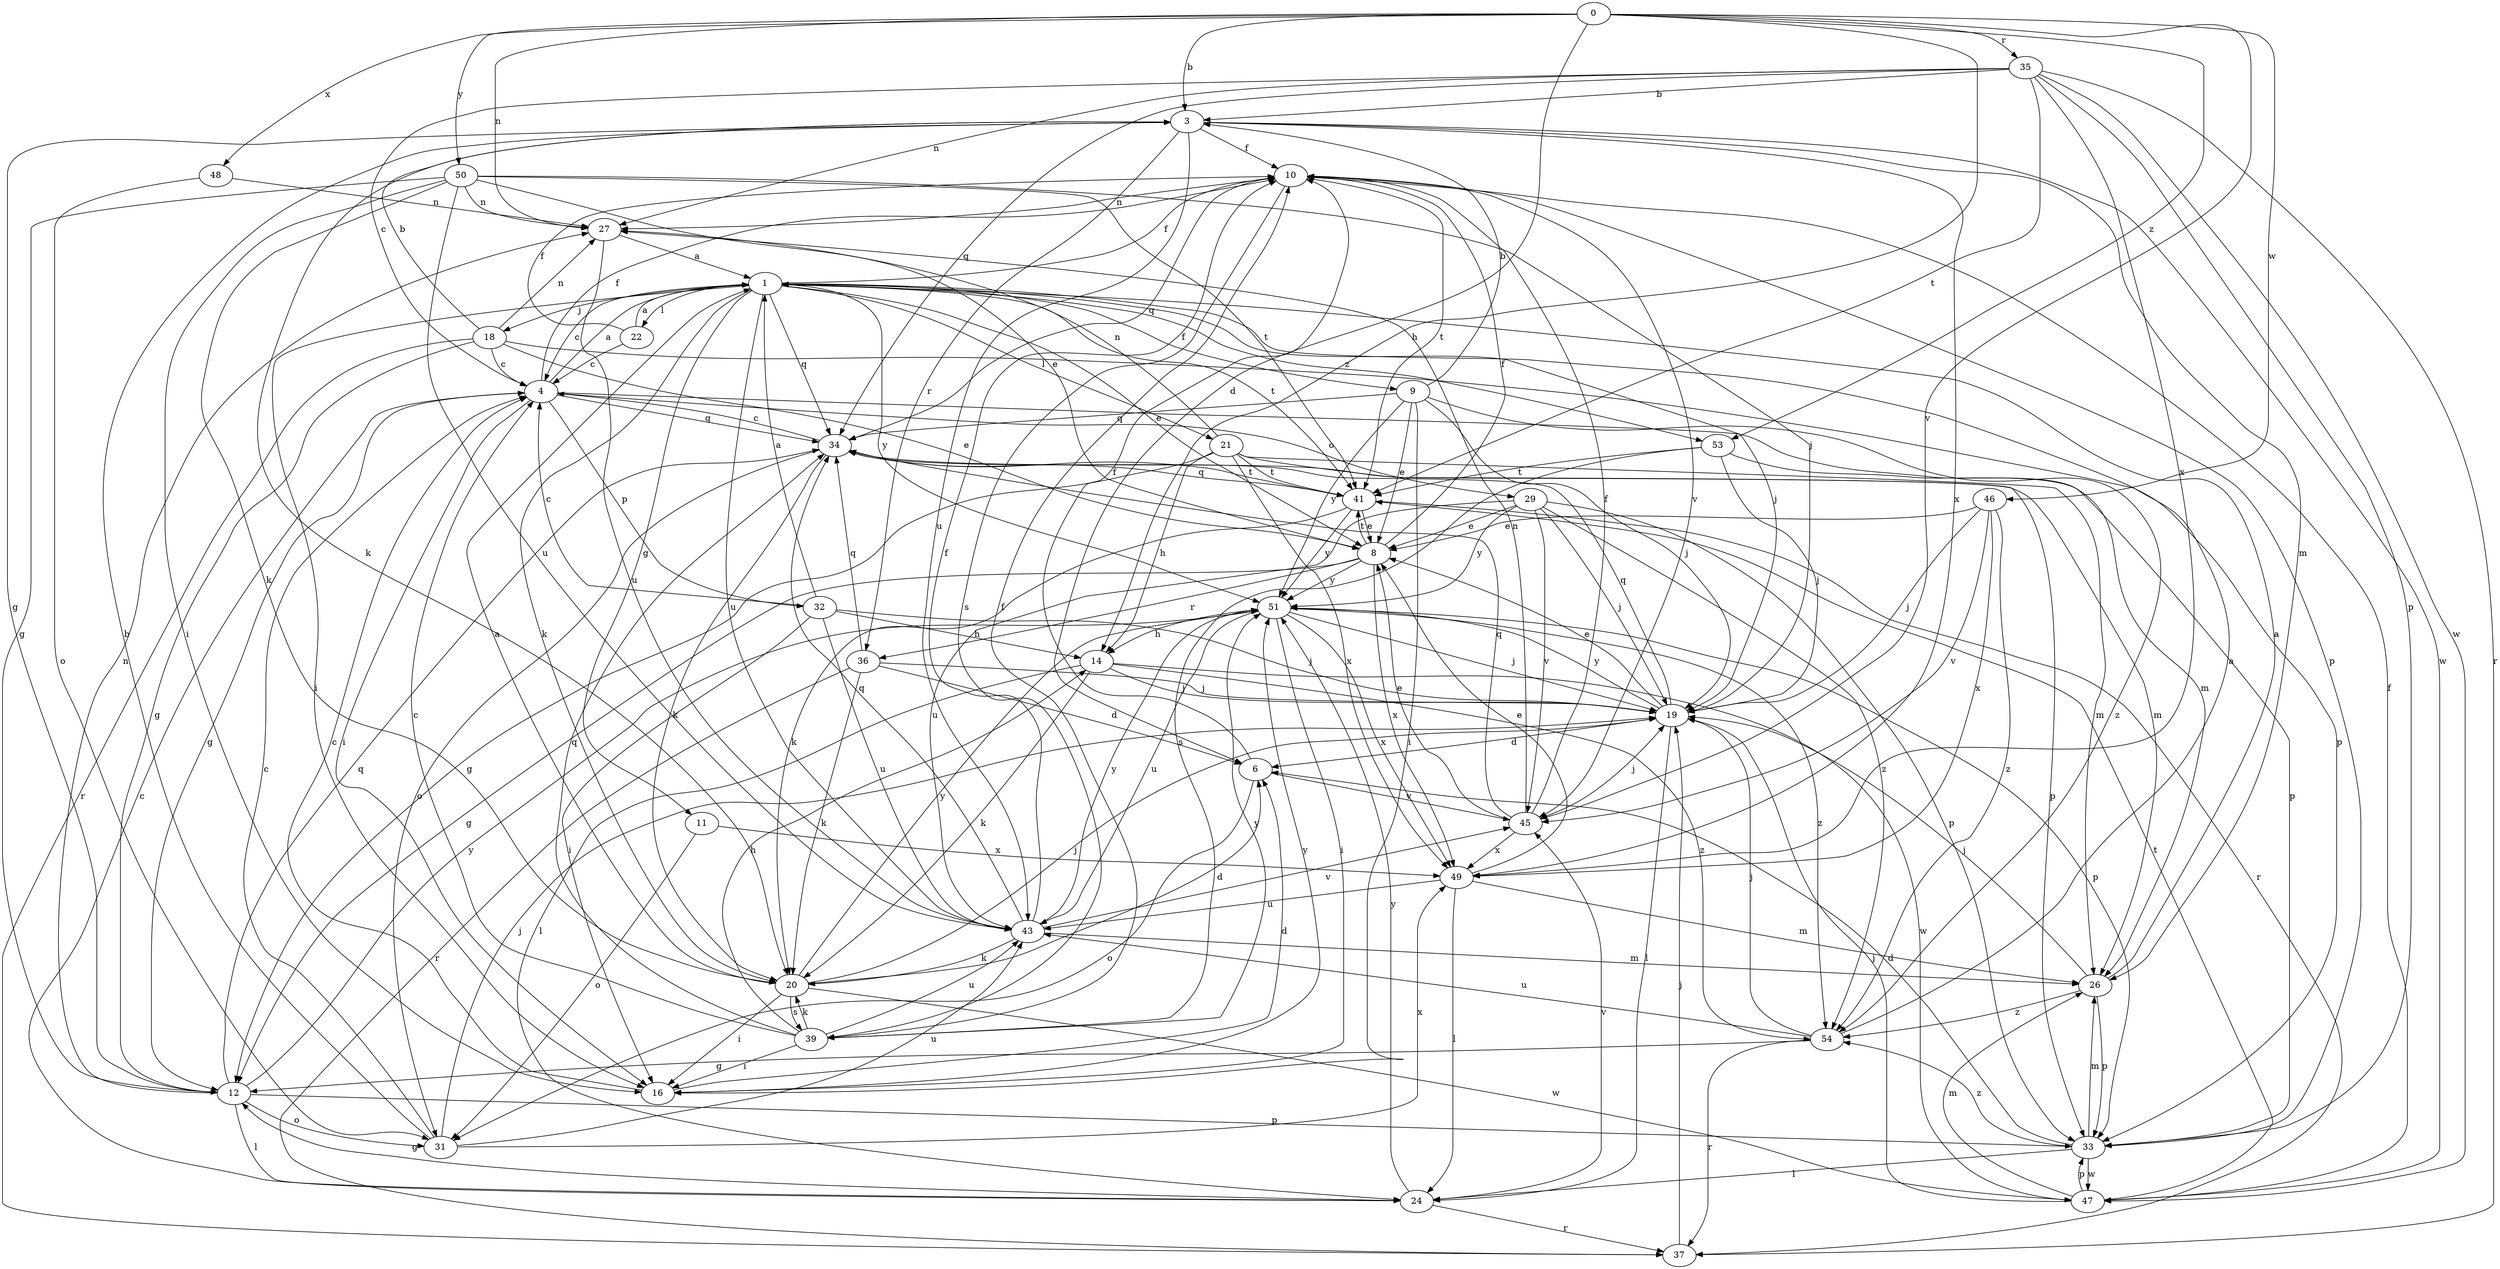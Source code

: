 strict digraph  {
0;
1;
3;
4;
6;
8;
9;
10;
11;
12;
14;
16;
18;
19;
20;
21;
22;
24;
26;
27;
29;
31;
32;
33;
34;
35;
36;
37;
39;
41;
43;
45;
46;
47;
48;
49;
50;
51;
53;
54;
0 -> 3  [label=b];
0 -> 6  [label=d];
0 -> 14  [label=h];
0 -> 27  [label=n];
0 -> 35  [label=r];
0 -> 45  [label=v];
0 -> 46  [label=w];
0 -> 48  [label=x];
0 -> 50  [label=y];
0 -> 53  [label=z];
1 -> 4  [label=c];
1 -> 8  [label=e];
1 -> 9  [label=f];
1 -> 10  [label=f];
1 -> 11  [label=g];
1 -> 16  [label=i];
1 -> 18  [label=j];
1 -> 19  [label=j];
1 -> 20  [label=k];
1 -> 21  [label=l];
1 -> 22  [label=l];
1 -> 34  [label=q];
1 -> 41  [label=t];
1 -> 43  [label=u];
1 -> 51  [label=y];
1 -> 53  [label=z];
3 -> 10  [label=f];
3 -> 12  [label=g];
3 -> 20  [label=k];
3 -> 26  [label=m];
3 -> 36  [label=r];
3 -> 43  [label=u];
3 -> 47  [label=w];
3 -> 49  [label=x];
4 -> 1  [label=a];
4 -> 10  [label=f];
4 -> 12  [label=g];
4 -> 16  [label=i];
4 -> 26  [label=m];
4 -> 29  [label=o];
4 -> 32  [label=p];
4 -> 34  [label=q];
6 -> 10  [label=f];
6 -> 31  [label=o];
6 -> 45  [label=v];
8 -> 10  [label=f];
8 -> 12  [label=g];
8 -> 36  [label=r];
8 -> 41  [label=t];
8 -> 49  [label=x];
8 -> 51  [label=y];
9 -> 3  [label=b];
9 -> 8  [label=e];
9 -> 16  [label=i];
9 -> 19  [label=j];
9 -> 34  [label=q];
9 -> 51  [label=y];
9 -> 54  [label=z];
10 -> 27  [label=n];
10 -> 33  [label=p];
10 -> 34  [label=q];
10 -> 39  [label=s];
10 -> 41  [label=t];
10 -> 45  [label=v];
11 -> 31  [label=o];
11 -> 49  [label=x];
12 -> 24  [label=l];
12 -> 27  [label=n];
12 -> 31  [label=o];
12 -> 33  [label=p];
12 -> 34  [label=q];
12 -> 51  [label=y];
14 -> 19  [label=j];
14 -> 20  [label=k];
14 -> 24  [label=l];
14 -> 47  [label=w];
14 -> 54  [label=z];
16 -> 4  [label=c];
16 -> 6  [label=d];
16 -> 51  [label=y];
18 -> 3  [label=b];
18 -> 4  [label=c];
18 -> 8  [label=e];
18 -> 12  [label=g];
18 -> 27  [label=n];
18 -> 33  [label=p];
18 -> 37  [label=r];
19 -> 6  [label=d];
19 -> 8  [label=e];
19 -> 24  [label=l];
19 -> 34  [label=q];
19 -> 51  [label=y];
20 -> 1  [label=a];
20 -> 6  [label=d];
20 -> 16  [label=i];
20 -> 19  [label=j];
20 -> 39  [label=s];
20 -> 47  [label=w];
20 -> 51  [label=y];
21 -> 12  [label=g];
21 -> 14  [label=h];
21 -> 26  [label=m];
21 -> 27  [label=n];
21 -> 33  [label=p];
21 -> 41  [label=t];
21 -> 49  [label=x];
22 -> 1  [label=a];
22 -> 4  [label=c];
22 -> 10  [label=f];
24 -> 4  [label=c];
24 -> 12  [label=g];
24 -> 37  [label=r];
24 -> 45  [label=v];
24 -> 51  [label=y];
26 -> 1  [label=a];
26 -> 19  [label=j];
26 -> 33  [label=p];
26 -> 54  [label=z];
27 -> 1  [label=a];
27 -> 43  [label=u];
29 -> 8  [label=e];
29 -> 19  [label=j];
29 -> 33  [label=p];
29 -> 43  [label=u];
29 -> 45  [label=v];
29 -> 51  [label=y];
29 -> 54  [label=z];
31 -> 3  [label=b];
31 -> 4  [label=c];
31 -> 19  [label=j];
31 -> 43  [label=u];
31 -> 49  [label=x];
32 -> 1  [label=a];
32 -> 4  [label=c];
32 -> 14  [label=h];
32 -> 16  [label=i];
32 -> 19  [label=j];
32 -> 43  [label=u];
33 -> 6  [label=d];
33 -> 24  [label=l];
33 -> 26  [label=m];
33 -> 47  [label=w];
33 -> 54  [label=z];
34 -> 4  [label=c];
34 -> 20  [label=k];
34 -> 26  [label=m];
34 -> 31  [label=o];
34 -> 41  [label=t];
35 -> 3  [label=b];
35 -> 4  [label=c];
35 -> 27  [label=n];
35 -> 33  [label=p];
35 -> 34  [label=q];
35 -> 37  [label=r];
35 -> 41  [label=t];
35 -> 47  [label=w];
35 -> 49  [label=x];
36 -> 6  [label=d];
36 -> 19  [label=j];
36 -> 20  [label=k];
36 -> 34  [label=q];
36 -> 37  [label=r];
37 -> 19  [label=j];
39 -> 4  [label=c];
39 -> 10  [label=f];
39 -> 14  [label=h];
39 -> 16  [label=i];
39 -> 20  [label=k];
39 -> 34  [label=q];
39 -> 43  [label=u];
39 -> 51  [label=y];
41 -> 8  [label=e];
41 -> 20  [label=k];
41 -> 34  [label=q];
41 -> 37  [label=r];
41 -> 51  [label=y];
43 -> 10  [label=f];
43 -> 20  [label=k];
43 -> 26  [label=m];
43 -> 34  [label=q];
43 -> 45  [label=v];
43 -> 51  [label=y];
45 -> 8  [label=e];
45 -> 10  [label=f];
45 -> 19  [label=j];
45 -> 27  [label=n];
45 -> 34  [label=q];
45 -> 49  [label=x];
46 -> 8  [label=e];
46 -> 19  [label=j];
46 -> 45  [label=v];
46 -> 49  [label=x];
46 -> 54  [label=z];
47 -> 10  [label=f];
47 -> 19  [label=j];
47 -> 26  [label=m];
47 -> 33  [label=p];
47 -> 41  [label=t];
48 -> 27  [label=n];
48 -> 31  [label=o];
49 -> 8  [label=e];
49 -> 24  [label=l];
49 -> 26  [label=m];
49 -> 43  [label=u];
50 -> 8  [label=e];
50 -> 12  [label=g];
50 -> 16  [label=i];
50 -> 19  [label=j];
50 -> 20  [label=k];
50 -> 27  [label=n];
50 -> 41  [label=t];
50 -> 43  [label=u];
51 -> 14  [label=h];
51 -> 16  [label=i];
51 -> 19  [label=j];
51 -> 33  [label=p];
51 -> 43  [label=u];
51 -> 49  [label=x];
51 -> 54  [label=z];
53 -> 19  [label=j];
53 -> 33  [label=p];
53 -> 39  [label=s];
53 -> 41  [label=t];
54 -> 1  [label=a];
54 -> 12  [label=g];
54 -> 19  [label=j];
54 -> 37  [label=r];
54 -> 43  [label=u];
}
